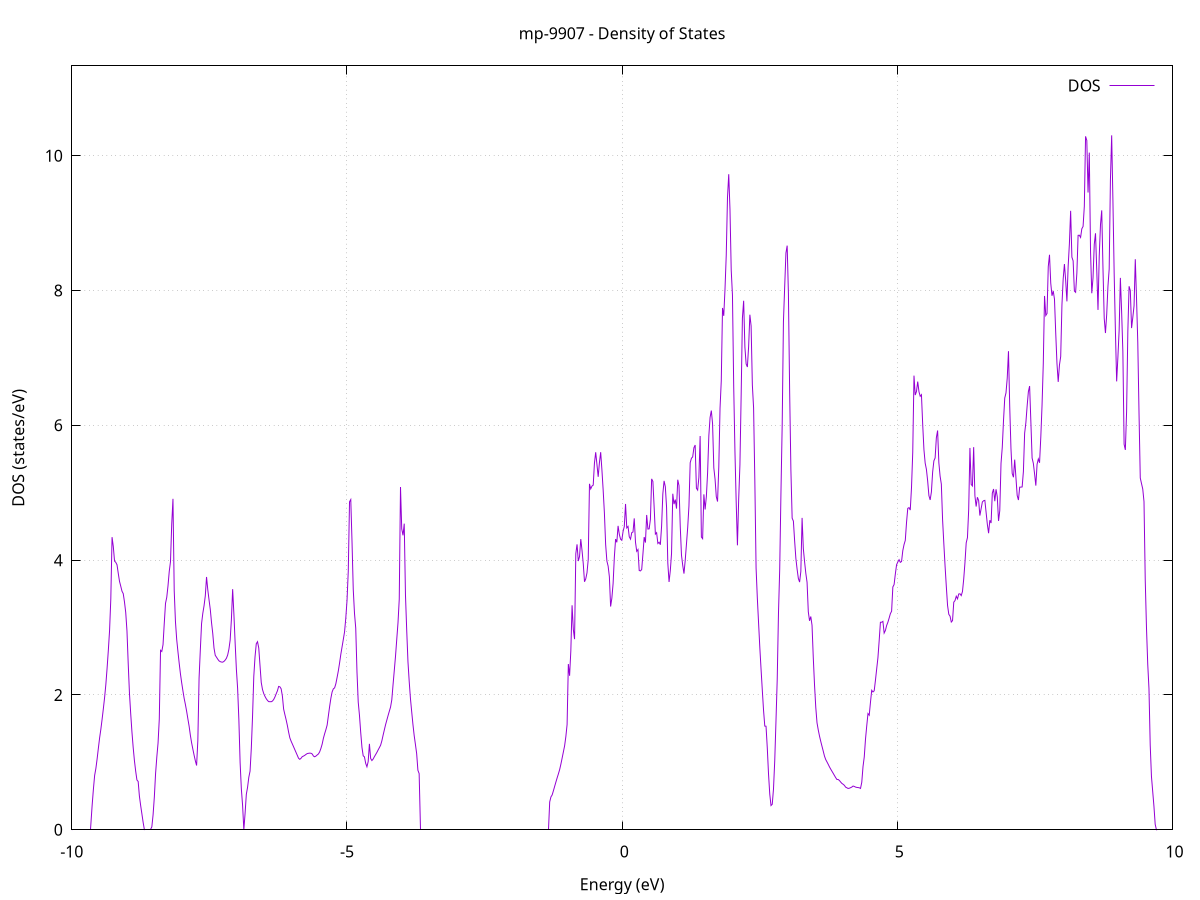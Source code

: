 set title 'mp-9907 - Density of States'
set xlabel 'Energy (eV)'
set ylabel 'DOS (states/eV)'
set grid
set xrange [-10:10]
set yrange [0:11.333]
set xzeroaxis lt -1
set terminal png size 800,600
set output 'mp-9907_dos_gnuplot.png'
plot '-' using 1:2 with lines title 'DOS'
-33.418600 0.000000
-33.396000 0.000000
-33.373400 0.000000
-33.350800 0.000000
-33.328200 0.000000
-33.305600 0.000000
-33.283000 0.000000
-33.260400 0.000000
-33.237800 0.000000
-33.215200 0.000000
-33.192700 0.000000
-33.170100 0.000000
-33.147500 0.000000
-33.124900 0.000000
-33.102300 0.000000
-33.079700 0.000000
-33.057100 0.000000
-33.034500 0.000000
-33.011900 0.000000
-32.989300 0.000000
-32.966700 0.000000
-32.944200 0.000000
-32.921600 0.000000
-32.899000 0.000000
-32.876400 0.000000
-32.853800 0.000000
-32.831200 0.000000
-32.808600 0.000000
-32.786000 0.000000
-32.763400 0.000000
-32.740800 0.000000
-32.718200 0.000000
-32.695600 0.000000
-32.673100 0.000000
-32.650500 0.000000
-32.627900 0.000000
-32.605300 0.000000
-32.582700 0.000000
-32.560100 0.000000
-32.537500 0.000000
-32.514900 0.000000
-32.492300 0.000000
-32.469700 0.000000
-32.447100 0.000000
-32.424600 0.000000
-32.402000 0.000000
-32.379400 0.000000
-32.356800 0.000000
-32.334200 0.000000
-32.311600 0.000000
-32.289000 0.000000
-32.266400 0.000000
-32.243800 0.000000
-32.221200 0.000000
-32.198600 0.000000
-32.176100 0.000000
-32.153500 0.000000
-32.130900 0.000000
-32.108300 0.000000
-32.085700 0.000000
-32.063100 0.000000
-32.040500 0.000000
-32.017900 0.000000
-31.995300 0.000000
-31.972700 0.000000
-31.950100 0.000000
-31.927500 0.000000
-31.905000 0.000000
-31.882400 0.000000
-31.859800 0.000000
-31.837200 0.000000
-31.814600 0.000000
-31.792000 0.000000
-31.769400 0.000000
-31.746800 0.000000
-31.724200 0.000000
-31.701600 0.000000
-31.679000 0.000000
-31.656500 0.000000
-31.633900 0.000000
-31.611300 0.000000
-31.588700 0.000000
-31.566100 0.000000
-31.543500 0.000000
-31.520900 0.000000
-31.498300 0.000000
-31.475700 0.000000
-31.453100 0.000000
-31.430500 0.000000
-31.407900 0.000000
-31.385400 0.000000
-31.362800 665.438400
-31.340200 0.000000
-31.317600 0.000000
-31.295000 0.000000
-31.272400 0.000000
-31.249800 0.000000
-31.227200 0.000000
-31.204600 0.000000
-31.182000 0.000000
-31.159400 0.000000
-31.136900 0.000000
-31.114300 0.000000
-31.091700 0.000000
-31.069100 0.000000
-31.046500 0.000000
-31.023900 0.000000
-31.001300 0.000000
-30.978700 0.000000
-30.956100 0.000000
-30.933500 0.000000
-30.910900 0.000000
-30.888400 0.000000
-30.865800 0.000000
-30.843200 0.000000
-30.820600 0.000000
-30.798000 0.000000
-30.775400 0.000000
-30.752800 0.000000
-30.730200 0.000000
-30.707600 0.000000
-30.685000 0.000000
-30.662400 0.000000
-30.639800 0.000000
-30.617300 0.000000
-30.594700 0.000000
-30.572100 0.000000
-30.549500 0.000000
-30.526900 0.000000
-30.504300 0.000000
-30.481700 0.000000
-30.459100 0.000000
-30.436500 0.000000
-30.413900 0.000000
-30.391300 0.000000
-30.368800 0.000000
-30.346200 0.000000
-30.323600 0.000000
-30.301000 0.000000
-30.278400 0.000000
-30.255800 0.000000
-30.233200 0.000000
-30.210600 0.000000
-30.188000 0.000000
-30.165400 0.000000
-30.142800 0.000000
-30.120200 0.000000
-30.097700 0.000000
-30.075100 0.000000
-30.052500 0.000000
-30.029900 0.000000
-30.007300 0.000000
-29.984700 0.000000
-29.962100 0.000000
-29.939500 0.000000
-29.916900 0.000000
-29.894300 0.000000
-29.871700 0.000000
-29.849200 0.000000
-29.826600 0.000000
-29.804000 0.000000
-29.781400 0.000000
-29.758800 0.000000
-29.736200 0.000000
-29.713600 0.000000
-29.691000 0.000000
-29.668400 0.000000
-29.645800 0.000000
-29.623200 0.000000
-29.600700 0.000000
-29.578100 0.000000
-29.555500 0.000000
-29.532900 0.000000
-29.510300 0.000000
-29.487700 0.000000
-29.465100 0.000000
-29.442500 0.000000
-29.419900 0.000000
-29.397300 0.000000
-29.374700 0.000000
-29.352100 0.000000
-29.329600 0.000000
-29.307000 0.000000
-29.284400 0.000000
-29.261800 0.000000
-29.239200 0.000000
-29.216600 0.000000
-29.194000 0.000000
-29.171400 0.000000
-29.148800 0.000000
-29.126200 0.000000
-29.103600 0.000000
-29.081100 0.000000
-29.058500 0.000000
-29.035900 0.000000
-29.013300 0.000000
-28.990700 0.000000
-28.968100 0.000000
-28.945500 0.000000
-28.922900 0.000000
-28.900300 0.000000
-28.877700 0.000000
-28.855100 0.000000
-28.832500 0.000000
-28.810000 0.000000
-28.787400 0.000000
-28.764800 0.000000
-28.742200 0.000000
-28.719600 0.000000
-28.697000 0.000000
-28.674400 0.000000
-28.651800 0.000000
-28.629200 0.000000
-28.606600 0.000000
-28.584000 0.000000
-28.561500 0.000000
-28.538900 0.000000
-28.516300 0.000000
-28.493700 0.000000
-28.471100 0.000000
-28.448500 0.000000
-28.425900 0.000000
-28.403300 0.000000
-28.380700 0.000000
-28.358100 0.000000
-28.335500 0.000000
-28.313000 0.000000
-28.290400 0.000000
-28.267800 0.000000
-28.245200 0.000000
-28.222600 0.000000
-28.200000 0.000000
-28.177400 0.000000
-28.154800 0.000000
-28.132200 0.000000
-28.109600 0.000000
-28.087000 0.000000
-28.064400 0.000000
-28.041900 0.000000
-28.019300 0.000000
-27.996700 0.000000
-27.974100 0.000000
-27.951500 0.000000
-27.928900 0.000000
-27.906300 0.000000
-27.883700 0.000000
-27.861100 0.000000
-27.838500 0.000000
-27.815900 0.000000
-27.793400 0.000000
-27.770800 0.000000
-27.748200 0.000000
-27.725600 0.000000
-27.703000 0.000000
-27.680400 0.000000
-27.657800 0.000000
-27.635200 0.000000
-27.612600 0.000000
-27.590000 0.000000
-27.567400 0.000000
-27.544800 0.000000
-27.522300 0.000000
-27.499700 0.000000
-27.477100 0.000000
-27.454500 0.000000
-27.431900 0.000000
-27.409300 0.000000
-27.386700 0.000000
-27.364100 0.000000
-27.341500 0.000000
-27.318900 0.000000
-27.296300 0.000000
-27.273800 0.000000
-27.251200 0.000000
-27.228600 0.000000
-27.206000 0.000000
-27.183400 0.000000
-27.160800 0.000000
-27.138200 0.000000
-27.115600 0.000000
-27.093000 0.000000
-27.070400 0.000000
-27.047800 0.000000
-27.025300 0.000000
-27.002700 0.000000
-26.980100 0.000000
-26.957500 0.000000
-26.934900 0.000000
-26.912300 0.000000
-26.889700 0.000000
-26.867100 0.000000
-26.844500 0.000000
-26.821900 0.000000
-26.799300 0.000000
-26.776700 0.000000
-26.754200 0.000000
-26.731600 0.000000
-26.709000 0.000000
-26.686400 0.000000
-26.663800 0.000000
-26.641200 0.000000
-26.618600 0.000000
-26.596000 0.000000
-26.573400 0.000000
-26.550800 0.000000
-26.528200 0.000000
-26.505700 0.000000
-26.483100 0.000000
-26.460500 0.000000
-26.437900 0.000000
-26.415300 0.000000
-26.392700 0.000000
-26.370100 0.000000
-26.347500 0.000000
-26.324900 0.000000
-26.302300 0.000000
-26.279700 0.000000
-26.257100 0.000000
-26.234600 0.000000
-26.212000 0.000000
-26.189400 0.000000
-26.166800 0.000000
-26.144200 0.000000
-26.121600 0.000000
-26.099000 0.000000
-26.076400 0.000000
-26.053800 0.000000
-26.031200 0.000000
-26.008600 0.000000
-25.986100 0.000000
-25.963500 0.000000
-25.940900 0.000000
-25.918300 0.000000
-25.895700 0.000000
-25.873100 0.000000
-25.850500 0.000000
-25.827900 0.000000
-25.805300 0.000000
-25.782700 0.000000
-25.760100 0.000000
-25.737500 0.000000
-25.715000 0.000000
-25.692400 0.000000
-25.669800 0.000000
-25.647200 0.000000
-25.624600 0.000000
-25.602000 0.000000
-25.579400 0.000000
-25.556800 0.000000
-25.534200 0.000000
-25.511600 0.000000
-25.489000 0.000000
-25.466500 0.000000
-25.443900 0.000000
-25.421300 0.000000
-25.398700 0.000000
-25.376100 0.000000
-25.353500 0.000000
-25.330900 0.000000
-25.308300 0.000000
-25.285700 0.000000
-25.263100 0.000000
-25.240500 0.000000
-25.218000 0.000000
-25.195400 0.000000
-25.172800 0.000000
-25.150200 0.000000
-25.127600 0.000000
-25.105000 0.000000
-25.082400 0.000000
-25.059800 0.000000
-25.037200 0.000000
-25.014600 0.000000
-24.992000 0.000000
-24.969400 0.000000
-24.946900 0.000000
-24.924300 0.000000
-24.901700 0.000000
-24.879100 0.000000
-24.856500 0.000000
-24.833900 0.000000
-24.811300 0.000000
-24.788700 0.000000
-24.766100 0.000000
-24.743500 0.000000
-24.720900 0.000000
-24.698400 0.000000
-24.675800 0.000000
-24.653200 0.000000
-24.630600 0.000000
-24.608000 0.000000
-24.585400 0.000000
-24.562800 0.000000
-24.540200 0.000000
-24.517600 0.000000
-24.495000 0.000000
-24.472400 0.000000
-24.449800 0.000000
-24.427300 0.000000
-24.404700 0.000000
-24.382100 0.000000
-24.359500 0.000000
-24.336900 0.000000
-24.314300 0.000000
-24.291700 0.000000
-24.269100 0.000000
-24.246500 0.000000
-24.223900 0.000000
-24.201300 0.000000
-24.178800 0.000000
-24.156200 0.000000
-24.133600 0.000000
-24.111000 0.000000
-24.088400 0.000000
-24.065800 0.000000
-24.043200 0.000000
-24.020600 0.000000
-23.998000 0.000000
-23.975400 0.000000
-23.952800 0.000000
-23.930300 0.000000
-23.907700 0.000000
-23.885100 0.000000
-23.862500 0.000000
-23.839900 0.000000
-23.817300 0.000000
-23.794700 0.000000
-23.772100 0.000000
-23.749500 0.000000
-23.726900 0.000000
-23.704300 0.000000
-23.681700 0.000000
-23.659200 0.000000
-23.636600 0.000000
-23.614000 0.000000
-23.591400 0.000000
-23.568800 0.000000
-23.546200 0.000000
-23.523600 0.000000
-23.501000 0.000000
-23.478400 0.000000
-23.455800 0.000000
-23.433200 0.000000
-23.410700 0.000000
-23.388100 0.000000
-23.365500 0.000000
-23.342900 0.000000
-23.320300 0.000000
-23.297700 0.000000
-23.275100 0.000000
-23.252500 0.000000
-23.229900 0.000000
-23.207300 0.000000
-23.184700 0.000000
-23.162100 0.000000
-23.139600 0.000000
-23.117000 0.000000
-23.094400 0.000000
-23.071800 0.000000
-23.049200 0.000000
-23.026600 0.000000
-23.004000 0.000000
-22.981400 0.000000
-22.958800 0.000000
-22.936200 0.000000
-22.913600 0.000000
-22.891100 0.000000
-22.868500 0.000000
-22.845900 0.000000
-22.823300 0.000000
-22.800700 0.000000
-22.778100 0.000000
-22.755500 0.000000
-22.732900 0.000000
-22.710300 0.000000
-22.687700 0.000000
-22.665100 0.000000
-22.642600 0.000000
-22.620000 0.000000
-22.597400 0.000000
-22.574800 0.000000
-22.552200 0.000000
-22.529600 0.000000
-22.507000 0.000000
-22.484400 0.000000
-22.461800 0.000000
-22.439200 0.000000
-22.416600 0.000000
-22.394000 0.000000
-22.371500 0.000000
-22.348900 0.000000
-22.326300 0.000000
-22.303700 0.000000
-22.281100 0.000000
-22.258500 0.000000
-22.235900 0.000000
-22.213300 0.000000
-22.190700 0.000000
-22.168100 0.000000
-22.145500 0.000000
-22.123000 0.000000
-22.100400 0.000000
-22.077800 0.000000
-22.055200 0.000000
-22.032600 0.000000
-22.010000 0.000000
-21.987400 0.000000
-21.964800 0.000000
-21.942200 0.000000
-21.919600 0.000000
-21.897000 0.000000
-21.874400 0.000000
-21.851900 0.000000
-21.829300 0.000000
-21.806700 0.000000
-21.784100 0.000000
-21.761500 0.000000
-21.738900 0.000000
-21.716300 0.000000
-21.693700 0.000000
-21.671100 0.000000
-21.648500 0.000000
-21.625900 0.000000
-21.603400 0.000000
-21.580800 0.000000
-21.558200 0.000000
-21.535600 0.000000
-21.513000 0.000000
-21.490400 0.000000
-21.467800 0.000000
-21.445200 0.000000
-21.422600 0.000000
-21.400000 0.000000
-21.377400 0.000000
-21.354900 0.000000
-21.332300 0.000000
-21.309700 0.000000
-21.287100 0.000000
-21.264500 0.000000
-21.241900 0.000000
-21.219300 0.000000
-21.196700 0.000000
-21.174100 0.000000
-21.151500 0.000000
-21.128900 0.000000
-21.106300 0.000000
-21.083800 0.000000
-21.061200 0.000000
-21.038600 0.000000
-21.016000 0.000000
-20.993400 0.000000
-20.970800 0.000000
-20.948200 0.000000
-20.925600 0.000000
-20.903000 0.000000
-20.880400 0.000000
-20.857800 0.000000
-20.835300 0.000000
-20.812700 0.000000
-20.790100 0.000000
-20.767500 0.000000
-20.744900 0.000000
-20.722300 0.000000
-20.699700 0.000000
-20.677100 0.000000
-20.654500 0.000000
-20.631900 0.000000
-20.609300 0.000000
-20.586700 0.000000
-20.564200 0.000000
-20.541600 0.000000
-20.519000 0.000000
-20.496400 0.000000
-20.473800 0.000000
-20.451200 0.000000
-20.428600 0.000000
-20.406000 0.000000
-20.383400 0.000000
-20.360800 0.000000
-20.338200 0.000000
-20.315700 0.000000
-20.293100 0.000000
-20.270500 0.000000
-20.247900 0.000000
-20.225300 0.000000
-20.202700 0.000000
-20.180100 0.000000
-20.157500 0.000000
-20.134900 0.000000
-20.112300 0.000000
-20.089700 0.000000
-20.067200 0.000000
-20.044600 0.000000
-20.022000 0.000000
-19.999400 0.000000
-19.976800 0.000000
-19.954200 0.000000
-19.931600 0.000000
-19.909000 0.000000
-19.886400 0.000000
-19.863800 0.000000
-19.841200 0.000000
-19.818600 0.000000
-19.796100 0.000000
-19.773500 0.000000
-19.750900 0.000000
-19.728300 0.000000
-19.705700 0.000000
-19.683100 0.000000
-19.660500 0.000000
-19.637900 0.000000
-19.615300 0.000000
-19.592700 0.000000
-19.570100 0.000000
-19.547600 0.000000
-19.525000 0.000000
-19.502400 0.000000
-19.479800 0.000000
-19.457200 0.000000
-19.434600 0.000000
-19.412000 0.000000
-19.389400 0.000000
-19.366800 0.000000
-19.344200 0.000000
-19.321600 0.000000
-19.299000 0.000000
-19.276500 0.000000
-19.253900 0.000000
-19.231300 0.000000
-19.208700 0.000000
-19.186100 0.000000
-19.163500 0.000000
-19.140900 0.000000
-19.118300 0.000000
-19.095700 0.000000
-19.073100 0.000000
-19.050500 0.000000
-19.028000 0.000000
-19.005400 0.000000
-18.982800 0.000000
-18.960200 0.000000
-18.937600 0.000000
-18.915000 0.000000
-18.892400 0.000000
-18.869800 0.000000
-18.847200 0.000000
-18.824600 0.000000
-18.802000 0.000000
-18.779500 0.000000
-18.756900 0.000000
-18.734300 0.000000
-18.711700 0.000000
-18.689100 0.000000
-18.666500 0.000000
-18.643900 0.000000
-18.621300 0.000000
-18.598700 0.000000
-18.576100 0.000000
-18.553500 0.000000
-18.530900 0.000000
-18.508400 0.000000
-18.485800 0.000000
-18.463200 0.000000
-18.440600 0.000000
-18.418000 0.000000
-18.395400 0.000000
-18.372800 0.000000
-18.350200 0.000000
-18.327600 0.000000
-18.305000 0.000000
-18.282400 0.000000
-18.259900 0.000000
-18.237300 0.000000
-18.214700 0.000000
-18.192100 0.000000
-18.169500 0.000000
-18.146900 0.000000
-18.124300 0.000000
-18.101700 0.000000
-18.079100 0.000000
-18.056500 0.000000
-18.033900 0.000000
-18.011300 0.000000
-17.988800 0.000000
-17.966200 0.000000
-17.943600 0.000000
-17.921000 0.000000
-17.898400 0.000000
-17.875800 0.000000
-17.853200 0.000000
-17.830600 0.000000
-17.808000 0.000000
-17.785400 0.000000
-17.762800 0.000000
-17.740300 0.000000
-17.717700 0.000000
-17.695100 0.000000
-17.672500 0.000000
-17.649900 0.000000
-17.627300 0.000000
-17.604700 0.000000
-17.582100 0.000000
-17.559500 0.000000
-17.536900 0.000000
-17.514300 0.000000
-17.491800 0.000000
-17.469200 0.000000
-17.446600 0.000000
-17.424000 0.000000
-17.401400 0.000000
-17.378800 0.000000
-17.356200 0.000000
-17.333600 0.000000
-17.311000 0.000000
-17.288400 0.000000
-17.265800 0.000000
-17.243200 0.000000
-17.220700 0.000000
-17.198100 0.000000
-17.175500 0.000000
-17.152900 0.000000
-17.130300 0.000000
-17.107700 0.000000
-17.085100 0.000000
-17.062500 0.000000
-17.039900 0.000000
-17.017300 0.000000
-16.994700 0.000000
-16.972200 0.000000
-16.949600 0.000000
-16.927000 0.000000
-16.904400 0.000000
-16.881800 0.000000
-16.859200 0.000000
-16.836600 0.000000
-16.814000 0.000000
-16.791400 0.000000
-16.768800 0.000000
-16.746200 0.000000
-16.723600 0.000000
-16.701100 0.000000
-16.678500 0.000000
-16.655900 0.000000
-16.633300 0.000000
-16.610700 0.000000
-16.588100 0.000000
-16.565500 0.000000
-16.542900 0.000000
-16.520300 0.000000
-16.497700 0.000000
-16.475100 0.000000
-16.452600 0.000000
-16.430000 0.000000
-16.407400 0.000000
-16.384800 0.000000
-16.362200 0.000000
-16.339600 0.000000
-16.317000 0.000000
-16.294400 0.000000
-16.271800 0.000000
-16.249200 0.000000
-16.226600 0.000000
-16.204100 0.000000
-16.181500 0.000000
-16.158900 0.000000
-16.136300 0.000000
-16.113700 0.000000
-16.091100 0.000000
-16.068500 0.000000
-16.045900 0.000000
-16.023300 0.000000
-16.000700 0.000000
-15.978100 0.000000
-15.955500 0.000000
-15.933000 0.000000
-15.910400 0.000000
-15.887800 0.000000
-15.865200 0.000000
-15.842600 0.000000
-15.820000 0.000000
-15.797400 0.000000
-15.774800 0.000000
-15.752200 0.000000
-15.729600 0.000000
-15.707000 0.000000
-15.684500 0.000000
-15.661900 0.000000
-15.639300 0.000000
-15.616700 0.000000
-15.594100 0.000000
-15.571500 0.000000
-15.548900 0.000000
-15.526300 0.000000
-15.503700 0.000000
-15.481100 0.000000
-15.458500 0.000000
-15.435900 0.000000
-15.413400 0.000000
-15.390800 0.000000
-15.368200 0.000000
-15.345600 0.000000
-15.323000 0.000000
-15.300400 0.000000
-15.277800 0.000000
-15.255200 0.000000
-15.232600 0.000000
-15.210000 0.000000
-15.187400 0.000000
-15.164900 0.000000
-15.142300 0.000000
-15.119700 0.000000
-15.097100 0.000000
-15.074500 0.000000
-15.051900 0.000000
-15.029300 0.000000
-15.006700 0.000000
-14.984100 0.000000
-14.961500 0.000000
-14.938900 0.000000
-14.916400 0.000000
-14.893800 0.000000
-14.871200 0.000000
-14.848600 0.000000
-14.826000 0.000000
-14.803400 0.000000
-14.780800 0.000000
-14.758200 0.000000
-14.735600 0.000000
-14.713000 0.000000
-14.690400 0.000000
-14.667800 0.000000
-14.645300 0.000000
-14.622700 0.000000
-14.600100 0.000000
-14.577500 0.000000
-14.554900 0.000000
-14.532300 0.000000
-14.509700 0.000000
-14.487100 0.000000
-14.464500 0.000000
-14.441900 0.000000
-14.419300 0.000000
-14.396800 0.000000
-14.374200 0.000000
-14.351600 0.000000
-14.329000 0.000000
-14.306400 0.000000
-14.283800 0.000000
-14.261200 0.000000
-14.238600 0.000000
-14.216000 0.000000
-14.193400 0.000000
-14.170800 0.000000
-14.148200 0.000000
-14.125700 0.000000
-14.103100 0.000000
-14.080500 0.000000
-14.057900 0.000000
-14.035300 0.000000
-14.012700 0.000000
-13.990100 0.000000
-13.967500 0.000000
-13.944900 0.000000
-13.922300 0.000000
-13.899700 0.000000
-13.877200 0.000000
-13.854600 0.000000
-13.832000 0.000000
-13.809400 0.000000
-13.786800 0.000000
-13.764200 0.000000
-13.741600 0.000000
-13.719000 0.000000
-13.696400 0.000000
-13.673800 0.000000
-13.651200 0.000000
-13.628700 0.000000
-13.606100 0.000000
-13.583500 25.310800
-13.560900 74.310500
-13.538300 59.991400
-13.515700 64.235700
-13.493100 80.827600
-13.470500 7.258700
-13.447900 75.337100
-13.425300 22.359600
-13.402700 0.000000
-13.380100 0.000000
-13.357600 0.000000
-13.335000 0.000000
-13.312400 0.000000
-13.289800 0.000000
-13.267200 0.000000
-13.244600 0.000000
-13.222000 0.000000
-13.199400 0.000000
-13.176800 0.000000
-13.154200 0.000000
-13.131600 0.000000
-13.109100 0.000000
-13.086500 0.000000
-13.063900 0.000000
-13.041300 0.000000
-13.018700 0.000000
-12.996100 0.000000
-12.973500 0.000000
-12.950900 0.000000
-12.928300 0.000000
-12.905700 0.000000
-12.883100 0.000000
-12.860500 0.000000
-12.838000 0.000000
-12.815400 0.000000
-12.792800 0.000000
-12.770200 0.000000
-12.747600 0.000000
-12.725000 0.000000
-12.702400 0.000000
-12.679800 0.000000
-12.657200 0.000000
-12.634600 0.000000
-12.612000 0.000000
-12.589500 0.000000
-12.566900 0.000000
-12.544300 0.000000
-12.521700 0.000000
-12.499100 0.000000
-12.476500 0.000000
-12.453900 0.000000
-12.431300 0.000000
-12.408700 0.000000
-12.386100 0.000000
-12.363500 0.000000
-12.341000 0.000000
-12.318400 0.000000
-12.295800 0.000000
-12.273200 0.000000
-12.250600 0.000000
-12.228000 0.000000
-12.205400 0.000000
-12.182800 0.000000
-12.160200 0.000000
-12.137600 0.000000
-12.115000 0.000000
-12.092400 0.000000
-12.069900 0.000000
-12.047300 0.000000
-12.024700 0.000000
-12.002100 0.000000
-11.979500 0.000000
-11.956900 0.000000
-11.934300 0.000000
-11.911700 0.000000
-11.889100 0.000000
-11.866500 0.000000
-11.843900 0.000000
-11.821400 0.000000
-11.798800 0.000000
-11.776200 0.000000
-11.753600 0.000000
-11.731000 0.000000
-11.708400 0.000000
-11.685800 0.000000
-11.663200 0.000000
-11.640600 0.000000
-11.618000 0.000000
-11.595400 0.000000
-11.572800 0.000000
-11.550300 0.000000
-11.527700 0.000000
-11.505100 0.000000
-11.482500 0.000000
-11.459900 0.000000
-11.437300 0.000000
-11.414700 0.000000
-11.392100 0.000000
-11.369500 0.000000
-11.346900 0.000000
-11.324300 0.000000
-11.301800 0.000000
-11.279200 0.000000
-11.256600 0.000000
-11.234000 0.000000
-11.211400 0.000000
-11.188800 0.000000
-11.166200 0.000000
-11.143600 0.000000
-11.121000 0.000000
-11.098400 0.000000
-11.075800 0.000000
-11.053300 0.000000
-11.030700 0.000000
-11.008100 0.000000
-10.985500 0.000000
-10.962900 0.000000
-10.940300 0.000000
-10.917700 0.000000
-10.895100 0.000000
-10.872500 0.000000
-10.849900 0.000000
-10.827300 0.000000
-10.804700 0.000000
-10.782200 0.000000
-10.759600 0.000000
-10.737000 0.000000
-10.714400 0.000000
-10.691800 0.000000
-10.669200 0.000000
-10.646600 0.000000
-10.624000 0.000000
-10.601400 0.000000
-10.578800 0.000000
-10.556200 0.000000
-10.533700 0.000000
-10.511100 0.000000
-10.488500 0.000000
-10.465900 0.000000
-10.443300 0.000000
-10.420700 0.000000
-10.398100 0.000000
-10.375500 0.000000
-10.352900 0.000000
-10.330300 0.000000
-10.307700 0.000000
-10.285100 0.000000
-10.262600 0.000000
-10.240000 0.000000
-10.217400 0.000000
-10.194800 0.000000
-10.172200 0.000000
-10.149600 0.000000
-10.127000 0.000000
-10.104400 0.000000
-10.081800 0.000000
-10.059200 0.000000
-10.036600 0.000000
-10.014100 0.000000
-9.991500 0.000000
-9.968900 0.000000
-9.946300 0.000000
-9.923700 0.000000
-9.901100 0.000000
-9.878500 0.000000
-9.855900 0.000000
-9.833300 0.000000
-9.810700 0.000000
-9.788100 0.000000
-9.765600 0.000000
-9.743000 0.000000
-9.720400 0.000000
-9.697800 0.000000
-9.675200 0.000000
-9.652600 0.000000
-9.630000 0.366400
-9.607400 0.601100
-9.584800 0.806600
-9.562200 0.910600
-9.539600 1.053500
-9.517000 1.211100
-9.494500 1.362900
-9.471900 1.491800
-9.449300 1.639600
-9.426700 1.795200
-9.404100 1.960500
-9.381500 2.153000
-9.358900 2.394000
-9.336300 2.659400
-9.313700 2.954200
-9.291100 3.424900
-9.268500 4.341400
-9.246000 4.204200
-9.223400 3.986200
-9.200800 3.967300
-9.178200 3.930900
-9.155600 3.804200
-9.133000 3.685600
-9.110400 3.613900
-9.087800 3.539100
-9.065200 3.503600
-9.042600 3.379600
-9.020000 3.223300
-8.997400 2.949500
-8.974900 2.468400
-8.952300 2.027600
-8.929700 1.723500
-8.907100 1.450500
-8.884500 1.221100
-8.861900 1.025400
-8.839300 0.870200
-8.816700 0.739000
-8.794100 0.716600
-8.771500 0.499200
-8.748900 0.360800
-8.726400 0.236100
-8.703800 0.110900
-8.681200 0.002700
-8.658600 0.000000
-8.636000 0.000000
-8.613400 0.000000
-8.590800 0.000000
-8.568200 0.000000
-8.545600 0.043300
-8.523000 0.220600
-8.500400 0.481600
-8.477800 0.832600
-8.455300 1.078500
-8.432700 1.286400
-8.410100 1.644500
-8.387500 2.662600
-8.364900 2.644700
-8.342300 2.745900
-8.319700 3.063900
-8.297100 3.359400
-8.274500 3.448800
-8.251900 3.619000
-8.229300 3.832000
-8.206800 3.976800
-8.184200 4.535600
-8.161600 4.909800
-8.139000 3.548100
-8.116400 3.087300
-8.093800 2.822800
-8.071200 2.642400
-8.048600 2.471600
-8.026000 2.314000
-8.003400 2.181500
-7.980800 2.061900
-7.958300 1.949100
-7.935700 1.858700
-7.913100 1.757400
-7.890500 1.644300
-7.867900 1.535400
-7.845300 1.401200
-7.822700 1.289100
-7.800100 1.195800
-7.777500 1.106100
-7.754900 1.022500
-7.732300 0.953600
-7.709700 1.323500
-7.687200 2.250200
-7.664600 2.668100
-7.642000 3.059400
-7.619400 3.211500
-7.596800 3.323800
-7.574200 3.470800
-7.551600 3.750900
-7.529000 3.561000
-7.506400 3.412200
-7.483800 3.271100
-7.461200 3.074800
-7.438700 2.912800
-7.416100 2.697200
-7.393500 2.588500
-7.370900 2.560800
-7.348300 2.531600
-7.325700 2.506600
-7.303100 2.494400
-7.280500 2.488400
-7.257900 2.486700
-7.235300 2.497700
-7.212700 2.517600
-7.190100 2.544700
-7.167600 2.593400
-7.145000 2.680000
-7.122400 2.815100
-7.099800 3.122900
-7.077200 3.569600
-7.054600 3.200500
-7.032000 2.773000
-7.009400 2.381000
-6.986800 2.095900
-6.964200 1.632300
-6.941600 0.997500
-6.919100 0.605000
-6.896500 0.362100
-6.873900 0.000000
-6.851300 0.242900
-6.828700 0.525900
-6.806100 0.630600
-6.783500 0.779100
-6.760900 0.869300
-6.738300 1.207300
-6.715700 1.683200
-6.693100 2.274700
-6.670600 2.565100
-6.648000 2.759700
-6.625400 2.790200
-6.602800 2.696400
-6.580200 2.439100
-6.557600 2.184900
-6.535000 2.081000
-6.512400 2.021100
-6.489800 1.978800
-6.467200 1.944900
-6.444600 1.919200
-6.422000 1.900700
-6.399500 1.900500
-6.376900 1.899400
-6.354300 1.909300
-6.331700 1.932600
-6.309100 1.969600
-6.286500 2.017000
-6.263900 2.061200
-6.241300 2.126700
-6.218700 2.120700
-6.196100 2.091200
-6.173500 1.985200
-6.151000 1.790600
-6.128400 1.709700
-6.105800 1.633400
-6.083200 1.548200
-6.060600 1.449800
-6.038000 1.364000
-6.015400 1.315000
-5.992800 1.273500
-5.970200 1.231400
-5.947600 1.188700
-5.925000 1.146300
-5.902400 1.104000
-5.879900 1.061400
-5.857300 1.045100
-5.834700 1.060700
-5.812100 1.085100
-5.789500 1.093400
-5.766900 1.104400
-5.744300 1.118700
-5.721700 1.130600
-5.699100 1.134500
-5.676500 1.137200
-5.653900 1.135200
-5.631400 1.124500
-5.608800 1.093400
-5.586200 1.083000
-5.563600 1.093800
-5.541000 1.110200
-5.518400 1.124900
-5.495800 1.156700
-5.473200 1.207900
-5.450600 1.270900
-5.428000 1.358100
-5.405400 1.425500
-5.382900 1.485300
-5.360300 1.553400
-5.337700 1.691400
-5.315100 1.828100
-5.292500 1.951300
-5.269900 2.044800
-5.247300 2.091100
-5.224700 2.105000
-5.202100 2.165900
-5.179500 2.259800
-5.156900 2.357200
-5.134300 2.474200
-5.111800 2.603000
-5.089200 2.712500
-5.066600 2.822900
-5.044000 2.935400
-5.021400 3.140000
-4.998800 3.405500
-4.976200 3.839200
-4.953600 4.866100
-4.931000 4.898900
-4.908400 4.278800
-4.885800 3.565400
-4.863300 3.211600
-4.840700 2.991200
-4.818100 2.343000
-4.795500 1.895100
-4.772900 1.697900
-4.750300 1.443700
-4.727700 1.223500
-4.705100 1.097500
-4.682500 1.081900
-4.659900 0.985400
-4.637300 0.934700
-4.614700 1.011600
-4.592200 1.274600
-4.569600 1.057800
-4.547000 1.027100
-4.524400 1.049300
-4.501800 1.084100
-4.479200 1.115600
-4.456600 1.147500
-4.434000 1.183900
-4.411400 1.218600
-4.388800 1.254200
-4.366200 1.319200
-4.343700 1.402300
-4.321100 1.481400
-4.298500 1.559100
-4.275900 1.626500
-4.253300 1.693600
-4.230700 1.757900
-4.208100 1.820800
-4.185500 1.927500
-4.162900 2.151000
-4.140300 2.362700
-4.117700 2.577800
-4.095200 2.827400
-4.072600 3.072600
-4.050000 3.421500
-4.027400 5.084700
-4.004800 4.463500
-3.982200 4.368500
-3.959600 4.541600
-3.937000 3.483100
-3.914400 2.957300
-3.891800 2.494900
-3.869200 2.201300
-3.846600 1.946500
-3.824100 1.752700
-3.801500 1.564200
-3.778900 1.398900
-3.756300 1.266800
-3.733700 1.130000
-3.711100 0.882900
-3.688500 0.833300
-3.665900 0.000000
-3.643300 0.000000
-3.620700 0.000000
-3.598100 0.000000
-3.575600 0.000000
-3.553000 0.000000
-3.530400 0.000000
-3.507800 0.000000
-3.485200 0.000000
-3.462600 0.000000
-3.440000 0.000000
-3.417400 0.000000
-3.394800 0.000000
-3.372200 0.000000
-3.349600 0.000000
-3.327000 0.000000
-3.304500 0.000000
-3.281900 0.000000
-3.259300 0.000000
-3.236700 0.000000
-3.214100 0.000000
-3.191500 0.000000
-3.168900 0.000000
-3.146300 0.000000
-3.123700 0.000000
-3.101100 0.000000
-3.078500 0.000000
-3.056000 0.000000
-3.033400 0.000000
-3.010800 0.000000
-2.988200 0.000000
-2.965600 0.000000
-2.943000 0.000000
-2.920400 0.000000
-2.897800 0.000000
-2.875200 0.000000
-2.852600 0.000000
-2.830000 0.000000
-2.807500 0.000000
-2.784900 0.000000
-2.762300 0.000000
-2.739700 0.000000
-2.717100 0.000000
-2.694500 0.000000
-2.671900 0.000000
-2.649300 0.000000
-2.626700 0.000000
-2.604100 0.000000
-2.581500 0.000000
-2.558900 0.000000
-2.536400 0.000000
-2.513800 0.000000
-2.491200 0.000000
-2.468600 0.000000
-2.446000 0.000000
-2.423400 0.000000
-2.400800 0.000000
-2.378200 0.000000
-2.355600 0.000000
-2.333000 0.000000
-2.310400 0.000000
-2.287900 0.000000
-2.265300 0.000000
-2.242700 0.000000
-2.220100 0.000000
-2.197500 0.000000
-2.174900 0.000000
-2.152300 0.000000
-2.129700 0.000000
-2.107100 0.000000
-2.084500 0.000000
-2.061900 0.000000
-2.039300 0.000000
-2.016800 0.000000
-1.994200 0.000000
-1.971600 0.000000
-1.949000 0.000000
-1.926400 0.000000
-1.903800 0.000000
-1.881200 0.000000
-1.858600 0.000000
-1.836000 0.000000
-1.813400 0.000000
-1.790800 0.000000
-1.768300 0.000000
-1.745700 0.000000
-1.723100 0.000000
-1.700500 0.000000
-1.677900 0.000000
-1.655300 0.000000
-1.632700 0.000000
-1.610100 0.000000
-1.587500 0.000000
-1.564900 0.000000
-1.542300 0.000000
-1.519800 0.000000
-1.497200 0.000000
-1.474600 0.000000
-1.452000 0.000000
-1.429400 0.000000
-1.406800 0.000000
-1.384200 0.000000
-1.361600 0.000000
-1.339000 0.000000
-1.316400 0.412700
-1.293800 0.487400
-1.271200 0.517700
-1.248700 0.579700
-1.226100 0.644400
-1.203500 0.708700
-1.180900 0.770500
-1.158300 0.829300
-1.135700 0.892600
-1.113100 0.973800
-1.090500 1.063100
-1.067900 1.154800
-1.045300 1.246300
-1.022700 1.383500
-1.000200 1.561900
-0.977600 2.458800
-0.955000 2.284800
-0.932400 2.654600
-0.909800 3.330100
-0.887200 2.972200
-0.864600 2.828500
-0.842000 4.096000
-0.819400 4.234400
-0.796800 3.986700
-0.774200 4.054600
-0.751600 4.312700
-0.729100 4.145100
-0.706500 3.947200
-0.683900 3.679300
-0.661300 3.722700
-0.638700 3.812500
-0.616100 4.011000
-0.593500 5.132200
-0.570900 5.057300
-0.548300 5.099100
-0.525700 5.113500
-0.503100 5.441400
-0.480600 5.601200
-0.458000 5.421300
-0.435400 5.236800
-0.412800 5.446700
-0.390200 5.601700
-0.367600 5.339900
-0.345000 5.040500
-0.322400 4.699000
-0.299800 4.232100
-0.277200 3.986900
-0.254600 3.911500
-0.232100 3.754600
-0.209500 3.312100
-0.186900 3.437200
-0.164300 3.653300
-0.141700 4.044600
-0.119100 4.312500
-0.096500 4.264700
-0.073900 4.508500
-0.051300 4.381700
-0.028700 4.311800
-0.006100 4.294700
0.016500 4.425200
0.039000 4.498500
0.061600 4.833500
0.084200 4.478900
0.106800 4.500700
0.129400 4.347100
0.152000 4.311800
0.174600 4.407900
0.197200 4.418000
0.219800 4.619600
0.242400 4.266700
0.265000 4.131300
0.287500 4.157500
0.310100 3.846200
0.332700 3.840200
0.355300 3.861200
0.377900 4.094100
0.400500 4.342800
0.423100 4.260800
0.445700 4.670300
0.468300 4.461500
0.490900 4.464600
0.513500 4.605700
0.536100 5.205900
0.558600 5.167500
0.581200 4.790500
0.603800 4.386900
0.626400 4.407600
0.649000 4.247200
0.671600 4.266000
0.694200 4.229100
0.716800 4.504200
0.739400 4.984800
0.762000 5.176200
0.784600 5.089100
0.807100 4.786300
0.829700 3.958000
0.852300 3.676600
0.874900 3.843400
0.897500 4.099000
0.920100 4.985400
0.942700 4.831000
0.965300 4.898900
0.987900 4.765100
1.010500 5.193200
1.033100 5.105800
1.055600 4.503300
1.078200 4.073900
1.100800 3.923400
1.123400 3.800200
1.146000 3.998500
1.168600 4.238200
1.191200 4.485300
1.213800 4.803900
1.236400 5.445100
1.259000 5.511600
1.281600 5.531700
1.304200 5.668800
1.326700 5.707800
1.349300 5.067500
1.371900 5.039500
1.394500 5.229900
1.417100 5.841700
1.439700 4.343500
1.462300 4.318700
1.484900 4.976500
1.507500 4.751300
1.530100 4.942200
1.552700 5.295000
1.575200 5.845500
1.597800 6.117000
1.620400 6.219300
1.643000 6.024500
1.665600 5.369800
1.688200 5.202000
1.710800 4.941600
1.733400 4.869600
1.756000 5.380900
1.778600 6.254200
1.801200 6.659700
1.823800 7.741400
1.846300 7.624600
1.868900 8.020900
1.891500 8.523000
1.914100 9.377200
1.936700 9.725400
1.959300 9.202900
1.981900 8.302700
2.004500 7.929300
2.027100 6.577300
2.049700 5.609200
2.072300 4.859300
2.094800 4.220400
2.117400 4.901600
2.140000 5.415000
2.162600 6.449300
2.185200 7.591500
2.207800 7.848400
2.230400 7.159700
2.253000 6.910300
2.275600 6.865600
2.298200 7.171100
2.320800 7.641600
2.343300 7.474800
2.365900 6.599300
2.388500 6.258000
2.411100 5.168800
2.433700 3.884700
2.456300 3.438500
2.478900 3.069400
2.501500 2.703700
2.524100 2.381800
2.546700 2.072000
2.569300 1.770900
2.591900 1.538200
2.614400 1.536300
2.637000 1.218200
2.659600 0.828500
2.682200 0.528200
2.704800 0.359400
2.727400 0.378200
2.750000 0.605000
2.772600 1.023800
2.795200 1.613000
2.817800 2.231300
2.840400 3.207300
2.862900 3.864700
2.885500 4.997300
2.908100 6.007900
2.930700 7.539100
2.953300 8.055300
2.975900 8.556700
2.998500 8.666300
3.021100 7.960700
3.043700 6.492200
3.066300 5.336200
3.088900 4.623300
3.111500 4.579400
3.134000 4.287000
3.156600 4.026800
3.179200 3.864600
3.201800 3.727900
3.224400 3.674600
3.247000 3.832800
3.269600 4.627000
3.292200 4.170800
3.314800 3.976500
3.337400 3.804400
3.360000 3.671400
3.382500 3.233900
3.405100 3.100000
3.427700 3.163900
3.450300 3.033000
3.472900 2.555500
3.495500 2.149400
3.518100 1.817400
3.540700 1.588200
3.563300 1.481800
3.585900 1.390500
3.608500 1.312500
3.631000 1.239300
3.653600 1.167900
3.676200 1.093600
3.698800 1.042200
3.721400 1.007400
3.744000 0.971500
3.766600 0.933600
3.789200 0.900600
3.811800 0.869300
3.834400 0.837800
3.857000 0.805900
3.879600 0.774100
3.902100 0.746600
3.924700 0.746200
3.947300 0.731500
3.969900 0.708900
3.992500 0.688100
4.015100 0.675300
4.037700 0.659400
4.060300 0.632800
4.082900 0.622900
4.105500 0.613000
4.128100 0.616600
4.150600 0.624200
4.173200 0.633800
4.195800 0.648700
4.218400 0.642900
4.241000 0.633200
4.263600 0.628600
4.286200 0.626300
4.308800 0.622900
4.331400 0.613600
4.354000 0.704200
4.376600 0.936900
4.399200 1.080500
4.421700 1.343100
4.444300 1.541000
4.466900 1.724300
4.489500 1.699600
4.512100 1.891000
4.534700 2.069200
4.557300 2.044800
4.579900 2.062000
4.602500 2.217400
4.625100 2.386700
4.647700 2.552700
4.670200 2.806000
4.692800 3.078500
4.715400 3.078900
4.738000 3.091600
4.760600 2.918600
4.783200 2.956500
4.805800 3.030000
4.828400 3.078400
4.851000 3.140100
4.873600 3.205600
4.896200 3.243300
4.918700 3.602200
4.941300 3.637700
4.963900 3.793900
4.986500 3.931400
5.009100 3.973200
5.031700 4.006700
5.054300 3.967700
5.076900 3.979900
5.099500 4.141500
5.122100 4.231100
5.144700 4.293200
5.167300 4.559000
5.189800 4.768900
5.212400 4.779200
5.235000 4.743100
5.257600 5.075900
5.280200 5.598600
5.302800 6.737800
5.325400 6.449300
5.348000 6.502400
5.370600 6.649000
5.393200 6.499800
5.415800 6.431300
5.438300 6.454700
5.460900 6.017000
5.483500 5.640700
5.506100 5.439900
5.528700 5.346800
5.551300 5.175300
5.573900 4.958200
5.596500 4.893400
5.619100 5.011200
5.641700 5.306300
5.664300 5.473300
5.686900 5.516400
5.709400 5.816900
5.732000 5.923500
5.754600 5.445000
5.777200 5.246800
5.799800 5.128100
5.822400 4.600800
5.845000 4.245600
5.867600 3.913100
5.890200 3.611000
5.912800 3.328400
5.935400 3.196600
5.957900 3.169500
5.980500 3.081900
6.003100 3.102800
6.025700 3.376800
6.048300 3.400500
6.070900 3.465100
6.093500 3.426300
6.116100 3.498500
6.138700 3.500800
6.161300 3.474200
6.183900 3.535100
6.206400 3.719800
6.229000 3.962300
6.251600 4.256400
6.274200 4.334000
6.296800 4.750600
6.319400 5.665100
6.342000 5.123500
6.364600 5.100700
6.387200 5.676400
6.409800 4.955700
6.432400 4.795800
6.455000 4.933400
6.477500 4.884900
6.500100 4.661300
6.522700 4.763400
6.545300 4.863200
6.567900 4.882000
6.590500 4.887200
6.613100 4.709500
6.635700 4.532100
6.658300 4.399900
6.680900 4.592100
6.703500 4.550400
6.726000 4.994000
6.748600 5.055600
6.771200 4.874200
6.793800 5.051100
6.816400 4.937900
6.839000 4.582100
6.861600 4.734400
6.884200 5.436900
6.906800 5.672700
6.929400 6.069800
6.952000 6.405700
6.974600 6.481700
6.997100 6.700300
7.019700 7.100200
7.042300 6.282300
7.064900 5.656900
7.087500 5.285700
7.110100 5.230000
7.132700 5.491100
7.155300 5.223800
7.177900 4.960300
7.200500 4.891900
7.223100 5.083000
7.245600 5.083400
7.268200 5.086300
7.290800 5.314700
7.313400 5.883200
7.336000 6.040700
7.358600 6.284500
7.381200 6.499600
7.403800 6.582800
7.426400 6.056900
7.449000 5.515300
7.471600 5.435500
7.494100 5.280200
7.516700 5.105700
7.539300 5.421900
7.561900 5.500900
7.584500 5.444500
7.607100 5.827000
7.629700 6.299900
7.652300 6.918400
7.674900 7.919800
7.697500 7.629500
7.720100 7.659200
7.742700 8.356100
7.765200 8.530900
7.787800 8.109500
7.810400 7.922300
7.833000 7.993400
7.855600 7.872700
7.878200 7.371900
7.900800 6.919100
7.923400 6.644300
7.946000 6.895100
7.968600 7.021100
7.991200 7.787200
8.013700 8.171600
8.036300 8.392600
8.058900 8.151400
8.081500 7.839300
8.104100 8.361200
8.126700 8.694400
8.149300 9.182500
8.171900 8.495500
8.194500 8.440200
8.217100 7.992500
8.239700 7.973900
8.262300 8.257700
8.284800 8.818900
8.307400 8.821000
8.330000 8.788100
8.352600 8.916500
8.375200 8.951000
8.397800 9.248900
8.420400 10.287500
8.443000 10.227100
8.465600 9.454000
8.488200 10.046100
8.510800 8.576700
8.533300 7.959700
8.555900 8.189300
8.578500 8.685600
8.601100 8.849400
8.623700 8.304300
8.646300 7.712400
8.668900 8.512100
8.691500 8.974700
8.714100 9.189600
8.736700 8.333900
8.759300 7.588000
8.781900 7.369500
8.804400 7.644700
8.827000 8.062100
8.849600 8.318700
8.872200 9.643900
8.894800 10.302400
8.917400 9.340200
8.940000 8.256900
8.962600 7.403900
8.985200 6.651800
9.007800 7.009200
9.030400 7.410000
9.052900 8.188000
9.075500 7.688100
9.098100 7.093700
9.120700 5.719300
9.143300 5.635600
9.165900 6.201900
9.188500 7.394000
9.211100 8.063300
9.233700 7.998400
9.256300 7.443000
9.278900 7.601600
9.301400 7.773200
9.324000 8.465100
9.346600 7.876100
9.369200 7.230100
9.391800 6.175700
9.414400 5.219300
9.437000 5.135900
9.459600 5.054800
9.482200 4.868400
9.504800 3.704800
9.527400 2.995700
9.550000 2.457700
9.572500 2.094400
9.595100 1.258000
9.617700 0.790800
9.640300 0.568800
9.662900 0.347500
9.685500 0.081000
9.708100 0.000200
9.730700 0.000000
9.753300 0.000000
9.775900 0.000000
9.798500 0.000000
9.821000 0.000000
9.843600 0.000000
9.866200 0.000000
9.888800 0.000000
9.911400 0.000000
9.934000 0.000000
9.956600 0.000000
9.979200 0.000000
10.001800 0.000000
10.024400 0.000000
10.047000 0.000000
10.069600 0.000000
10.092100 0.000000
10.114700 0.000000
10.137300 0.000000
10.159900 0.000000
10.182500 0.000000
10.205100 0.000000
10.227700 0.000000
10.250300 0.000000
10.272900 0.000000
10.295500 0.000000
10.318100 0.000000
10.340600 0.000000
10.363200 0.000000
10.385800 0.000000
10.408400 0.000000
10.431000 0.000000
10.453600 0.000000
10.476200 0.000000
10.498800 0.000000
10.521400 0.000000
10.544000 0.000000
10.566600 0.000000
10.589100 0.000000
10.611700 0.000000
10.634300 0.000000
10.656900 0.000000
10.679500 0.000000
10.702100 0.000000
10.724700 0.000000
10.747300 0.000000
10.769900 0.000000
10.792500 0.000000
10.815100 0.000000
10.837700 0.000000
10.860200 0.000000
10.882800 0.000000
10.905400 0.000000
10.928000 0.000000
10.950600 0.000000
10.973200 0.000000
10.995800 0.000000
11.018400 0.000000
11.041000 0.000000
11.063600 0.000000
11.086200 0.000000
11.108700 0.000000
11.131300 0.000000
11.153900 0.000000
11.176500 0.000000
11.199100 0.000000
11.221700 0.000000
11.244300 0.000000
11.266900 0.000000
11.289500 0.000000
11.312100 0.000000
11.334700 0.000000
11.357300 0.000000
11.379800 0.000000
11.402400 0.000000
11.425000 0.000000
11.447600 0.000000
11.470200 0.000000
11.492800 0.000000
11.515400 0.000000
11.538000 0.000000
11.560600 0.000000
11.583200 0.000000
11.605800 0.000000
11.628300 0.000000
11.650900 0.000000
11.673500 0.000000
11.696100 0.000000
11.718700 0.000000
11.741300 0.000000
11.763900 0.000000
e
